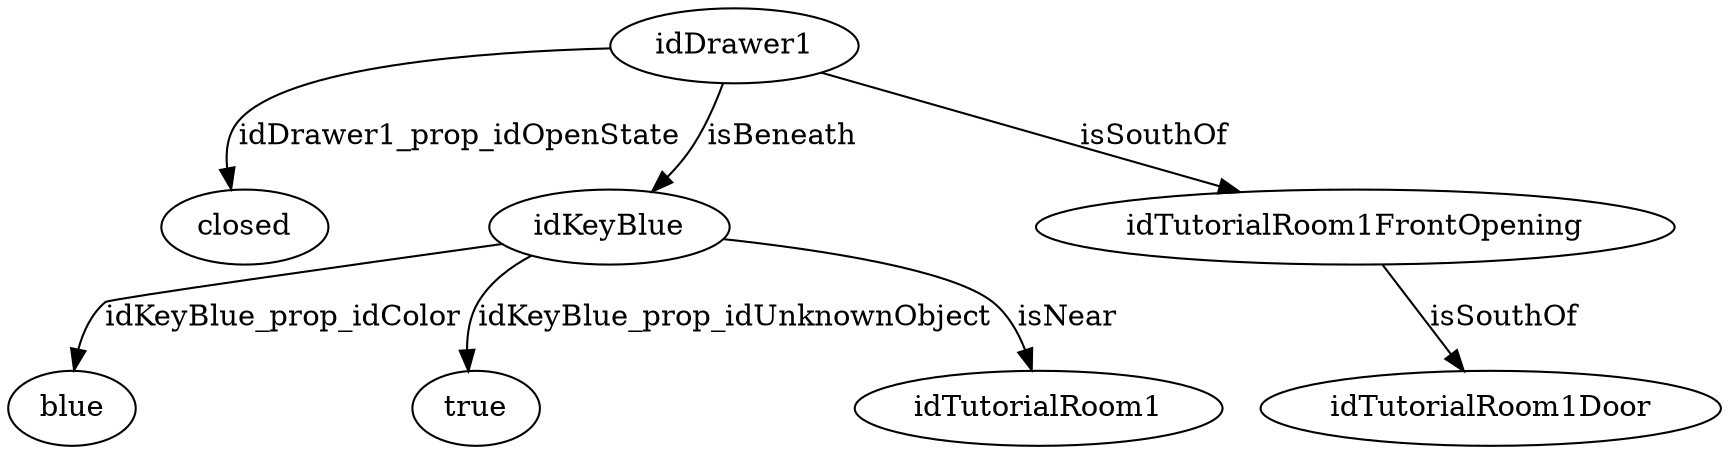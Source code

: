 strict digraph  {
idDrawer1 [node_type=entity_node, root=root];
closed;
idKeyBlue;
blue;
true;
idTutorialRoom1FrontOpening;
idTutorialRoom1;
idTutorialRoom1Door;
idDrawer1 -> closed  [edge_type=property, label=idDrawer1_prop_idOpenState];
idDrawer1 -> idKeyBlue  [edge_type=relationship, label=isBeneath];
idDrawer1 -> idTutorialRoom1FrontOpening  [edge_type=relationship, label=isSouthOf];
idKeyBlue -> blue  [edge_type=property, label=idKeyBlue_prop_idColor];
idKeyBlue -> true  [edge_type=property, label=idKeyBlue_prop_idUnknownObject];
idKeyBlue -> idTutorialRoom1  [edge_type=relationship, label=isNear];
idTutorialRoom1FrontOpening -> idTutorialRoom1Door  [edge_type=relationship, label=isSouthOf];
}
